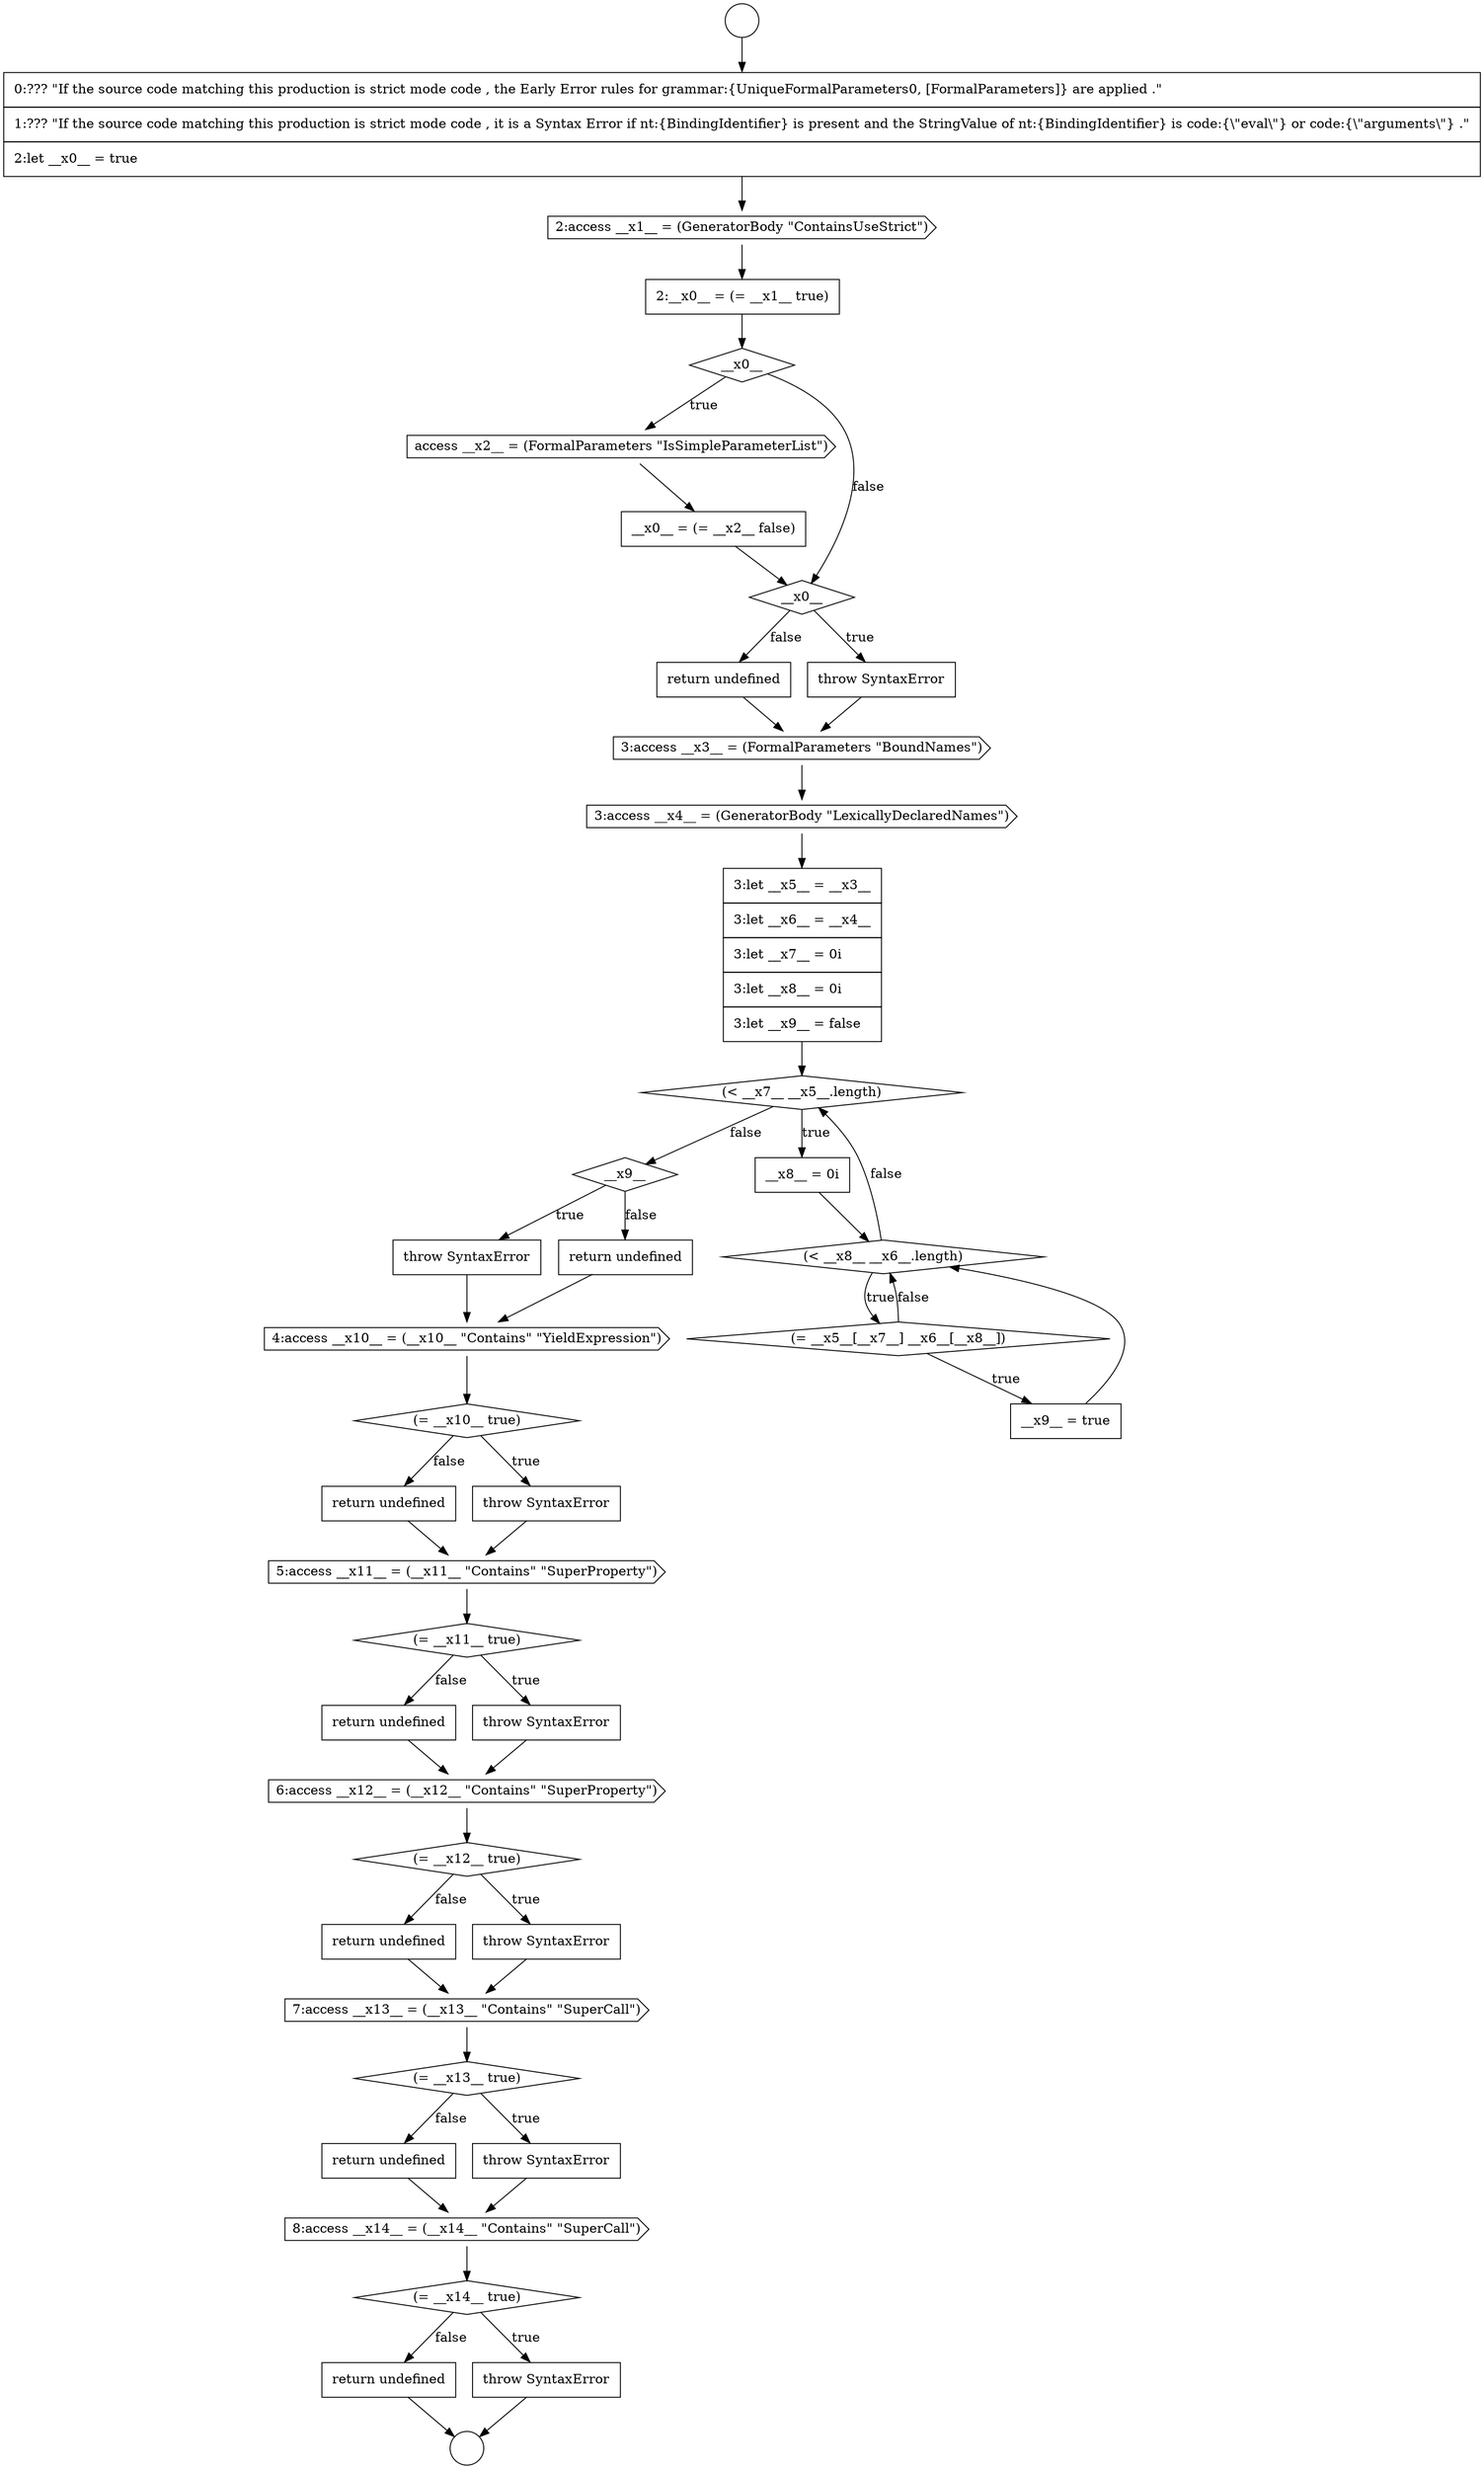 digraph {
  node18810 [shape=none, margin=0, label=<<font color="black">
    <table border="0" cellborder="1" cellspacing="0" cellpadding="10">
      <tr><td align="left">return undefined</td></tr>
    </table>
  </font>> color="black" fillcolor="white" style=filled]
  node18793 [shape=none, margin=0, label=<<font color="black">
    <table border="0" cellborder="1" cellspacing="0" cellpadding="10">
      <tr><td align="left">throw SyntaxError</td></tr>
    </table>
  </font>> color="black" fillcolor="white" style=filled]
  node18814 [shape=none, margin=0, label=<<font color="black">
    <table border="0" cellborder="1" cellspacing="0" cellpadding="10">
      <tr><td align="left">return undefined</td></tr>
    </table>
  </font>> color="black" fillcolor="white" style=filled]
  node18784 [shape=cds, label=<<font color="black">3:access __x3__ = (FormalParameters &quot;BoundNames&quot;)</font>> color="black" fillcolor="white" style=filled]
  node18806 [shape=none, margin=0, label=<<font color="black">
    <table border="0" cellborder="1" cellspacing="0" cellpadding="10">
      <tr><td align="left">return undefined</td></tr>
    </table>
  </font>> color="black" fillcolor="white" style=filled]
  node18802 [shape=none, margin=0, label=<<font color="black">
    <table border="0" cellborder="1" cellspacing="0" cellpadding="10">
      <tr><td align="left">return undefined</td></tr>
    </table>
  </font>> color="black" fillcolor="white" style=filled]
  node18813 [shape=none, margin=0, label=<<font color="black">
    <table border="0" cellborder="1" cellspacing="0" cellpadding="10">
      <tr><td align="left">throw SyntaxError</td></tr>
    </table>
  </font>> color="black" fillcolor="white" style=filled]
  node18787 [shape=diamond, label=<<font color="black">(&lt; __x7__ __x5__.length)</font>> color="black" fillcolor="white" style=filled]
  node18783 [shape=none, margin=0, label=<<font color="black">
    <table border="0" cellborder="1" cellspacing="0" cellpadding="10">
      <tr><td align="left">return undefined</td></tr>
    </table>
  </font>> color="black" fillcolor="white" style=filled]
  node18779 [shape=cds, label=<<font color="black">access __x2__ = (FormalParameters &quot;IsSimpleParameterList&quot;)</font>> color="black" fillcolor="white" style=filled]
  node18776 [shape=cds, label=<<font color="black">2:access __x1__ = (GeneratorBody &quot;ContainsUseStrict&quot;)</font>> color="black" fillcolor="white" style=filled]
  node18798 [shape=none, margin=0, label=<<font color="black">
    <table border="0" cellborder="1" cellspacing="0" cellpadding="10">
      <tr><td align="left">return undefined</td></tr>
    </table>
  </font>> color="black" fillcolor="white" style=filled]
  node18778 [shape=diamond, label=<<font color="black">__x0__</font>> color="black" fillcolor="white" style=filled]
  node18800 [shape=diamond, label=<<font color="black">(= __x11__ true)</font>> color="black" fillcolor="white" style=filled]
  node18781 [shape=diamond, label=<<font color="black">__x0__</font>> color="black" fillcolor="white" style=filled]
  node18805 [shape=none, margin=0, label=<<font color="black">
    <table border="0" cellborder="1" cellspacing="0" cellpadding="10">
      <tr><td align="left">throw SyntaxError</td></tr>
    </table>
  </font>> color="black" fillcolor="white" style=filled]
  node18801 [shape=none, margin=0, label=<<font color="black">
    <table border="0" cellborder="1" cellspacing="0" cellpadding="10">
      <tr><td align="left">throw SyntaxError</td></tr>
    </table>
  </font>> color="black" fillcolor="white" style=filled]
  node18782 [shape=none, margin=0, label=<<font color="black">
    <table border="0" cellborder="1" cellspacing="0" cellpadding="10">
      <tr><td align="left">throw SyntaxError</td></tr>
    </table>
  </font>> color="black" fillcolor="white" style=filled]
  node18773 [shape=circle label=" " color="black" fillcolor="white" style=filled]
  node18792 [shape=diamond, label=<<font color="black">__x9__</font>> color="black" fillcolor="white" style=filled]
  node18786 [shape=none, margin=0, label=<<font color="black">
    <table border="0" cellborder="1" cellspacing="0" cellpadding="10">
      <tr><td align="left">3:let __x5__ = __x3__</td></tr>
      <tr><td align="left">3:let __x6__ = __x4__</td></tr>
      <tr><td align="left">3:let __x7__ = 0i</td></tr>
      <tr><td align="left">3:let __x8__ = 0i</td></tr>
      <tr><td align="left">3:let __x9__ = false</td></tr>
    </table>
  </font>> color="black" fillcolor="white" style=filled]
  node18777 [shape=none, margin=0, label=<<font color="black">
    <table border="0" cellborder="1" cellspacing="0" cellpadding="10">
      <tr><td align="left">2:__x0__ = (= __x1__ true)</td></tr>
    </table>
  </font>> color="black" fillcolor="white" style=filled]
  node18809 [shape=none, margin=0, label=<<font color="black">
    <table border="0" cellborder="1" cellspacing="0" cellpadding="10">
      <tr><td align="left">throw SyntaxError</td></tr>
    </table>
  </font>> color="black" fillcolor="white" style=filled]
  node18774 [shape=circle label=" " color="black" fillcolor="white" style=filled]
  node18796 [shape=diamond, label=<<font color="black">(= __x10__ true)</font>> color="black" fillcolor="white" style=filled]
  node18789 [shape=diamond, label=<<font color="black">(&lt; __x8__ __x6__.length)</font>> color="black" fillcolor="white" style=filled]
  node18799 [shape=cds, label=<<font color="black">5:access __x11__ = (__x11__ &quot;Contains&quot; &quot;SuperProperty&quot;)</font>> color="black" fillcolor="white" style=filled]
  node18795 [shape=cds, label=<<font color="black">4:access __x10__ = (__x10__ &quot;Contains&quot; &quot;YieldExpression&quot;)</font>> color="black" fillcolor="white" style=filled]
  node18812 [shape=diamond, label=<<font color="black">(= __x14__ true)</font>> color="black" fillcolor="white" style=filled]
  node18790 [shape=diamond, label=<<font color="black">(= __x5__[__x7__] __x6__[__x8__])</font>> color="black" fillcolor="white" style=filled]
  node18780 [shape=none, margin=0, label=<<font color="black">
    <table border="0" cellborder="1" cellspacing="0" cellpadding="10">
      <tr><td align="left">__x0__ = (= __x2__ false)</td></tr>
    </table>
  </font>> color="black" fillcolor="white" style=filled]
  node18803 [shape=cds, label=<<font color="black">6:access __x12__ = (__x12__ &quot;Contains&quot; &quot;SuperProperty&quot;)</font>> color="black" fillcolor="white" style=filled]
  node18775 [shape=none, margin=0, label=<<font color="black">
    <table border="0" cellborder="1" cellspacing="0" cellpadding="10">
      <tr><td align="left">0:??? &quot;If the source code matching this production is strict mode code , the Early Error rules for grammar:{UniqueFormalParameters0, [FormalParameters]} are applied .&quot;</td></tr>
      <tr><td align="left">1:??? &quot;If the source code matching this production is strict mode code , it is a Syntax Error if nt:{BindingIdentifier} is present and the StringValue of nt:{BindingIdentifier} is code:{\&quot;eval\&quot;} or code:{\&quot;arguments\&quot;} .&quot;</td></tr>
      <tr><td align="left">2:let __x0__ = true</td></tr>
    </table>
  </font>> color="black" fillcolor="white" style=filled]
  node18807 [shape=cds, label=<<font color="black">7:access __x13__ = (__x13__ &quot;Contains&quot; &quot;SuperCall&quot;)</font>> color="black" fillcolor="white" style=filled]
  node18788 [shape=none, margin=0, label=<<font color="black">
    <table border="0" cellborder="1" cellspacing="0" cellpadding="10">
      <tr><td align="left">__x8__ = 0i</td></tr>
    </table>
  </font>> color="black" fillcolor="white" style=filled]
  node18797 [shape=none, margin=0, label=<<font color="black">
    <table border="0" cellborder="1" cellspacing="0" cellpadding="10">
      <tr><td align="left">throw SyntaxError</td></tr>
    </table>
  </font>> color="black" fillcolor="white" style=filled]
  node18811 [shape=cds, label=<<font color="black">8:access __x14__ = (__x14__ &quot;Contains&quot; &quot;SuperCall&quot;)</font>> color="black" fillcolor="white" style=filled]
  node18794 [shape=none, margin=0, label=<<font color="black">
    <table border="0" cellborder="1" cellspacing="0" cellpadding="10">
      <tr><td align="left">return undefined</td></tr>
    </table>
  </font>> color="black" fillcolor="white" style=filled]
  node18785 [shape=cds, label=<<font color="black">3:access __x4__ = (GeneratorBody &quot;LexicallyDeclaredNames&quot;)</font>> color="black" fillcolor="white" style=filled]
  node18804 [shape=diamond, label=<<font color="black">(= __x12__ true)</font>> color="black" fillcolor="white" style=filled]
  node18791 [shape=none, margin=0, label=<<font color="black">
    <table border="0" cellborder="1" cellspacing="0" cellpadding="10">
      <tr><td align="left">__x9__ = true</td></tr>
    </table>
  </font>> color="black" fillcolor="white" style=filled]
  node18808 [shape=diamond, label=<<font color="black">(= __x13__ true)</font>> color="black" fillcolor="white" style=filled]
  node18792 -> node18793 [label=<<font color="black">true</font>> color="black"]
  node18792 -> node18794 [label=<<font color="black">false</font>> color="black"]
  node18803 -> node18804 [ color="black"]
  node18801 -> node18803 [ color="black"]
  node18776 -> node18777 [ color="black"]
  node18814 -> node18774 [ color="black"]
  node18804 -> node18805 [label=<<font color="black">true</font>> color="black"]
  node18804 -> node18806 [label=<<font color="black">false</font>> color="black"]
  node18806 -> node18807 [ color="black"]
  node18795 -> node18796 [ color="black"]
  node18778 -> node18779 [label=<<font color="black">true</font>> color="black"]
  node18778 -> node18781 [label=<<font color="black">false</font>> color="black"]
  node18810 -> node18811 [ color="black"]
  node18802 -> node18803 [ color="black"]
  node18791 -> node18789 [ color="black"]
  node18811 -> node18812 [ color="black"]
  node18789 -> node18790 [label=<<font color="black">true</font>> color="black"]
  node18789 -> node18787 [label=<<font color="black">false</font>> color="black"]
  node18788 -> node18789 [ color="black"]
  node18790 -> node18791 [label=<<font color="black">true</font>> color="black"]
  node18790 -> node18789 [label=<<font color="black">false</font>> color="black"]
  node18805 -> node18807 [ color="black"]
  node18773 -> node18775 [ color="black"]
  node18787 -> node18788 [label=<<font color="black">true</font>> color="black"]
  node18787 -> node18792 [label=<<font color="black">false</font>> color="black"]
  node18808 -> node18809 [label=<<font color="black">true</font>> color="black"]
  node18808 -> node18810 [label=<<font color="black">false</font>> color="black"]
  node18783 -> node18784 [ color="black"]
  node18784 -> node18785 [ color="black"]
  node18800 -> node18801 [label=<<font color="black">true</font>> color="black"]
  node18800 -> node18802 [label=<<font color="black">false</font>> color="black"]
  node18779 -> node18780 [ color="black"]
  node18781 -> node18782 [label=<<font color="black">true</font>> color="black"]
  node18781 -> node18783 [label=<<font color="black">false</font>> color="black"]
  node18780 -> node18781 [ color="black"]
  node18798 -> node18799 [ color="black"]
  node18809 -> node18811 [ color="black"]
  node18812 -> node18813 [label=<<font color="black">true</font>> color="black"]
  node18812 -> node18814 [label=<<font color="black">false</font>> color="black"]
  node18794 -> node18795 [ color="black"]
  node18775 -> node18776 [ color="black"]
  node18785 -> node18786 [ color="black"]
  node18807 -> node18808 [ color="black"]
  node18813 -> node18774 [ color="black"]
  node18786 -> node18787 [ color="black"]
  node18797 -> node18799 [ color="black"]
  node18777 -> node18778 [ color="black"]
  node18793 -> node18795 [ color="black"]
  node18799 -> node18800 [ color="black"]
  node18782 -> node18784 [ color="black"]
  node18796 -> node18797 [label=<<font color="black">true</font>> color="black"]
  node18796 -> node18798 [label=<<font color="black">false</font>> color="black"]
}
